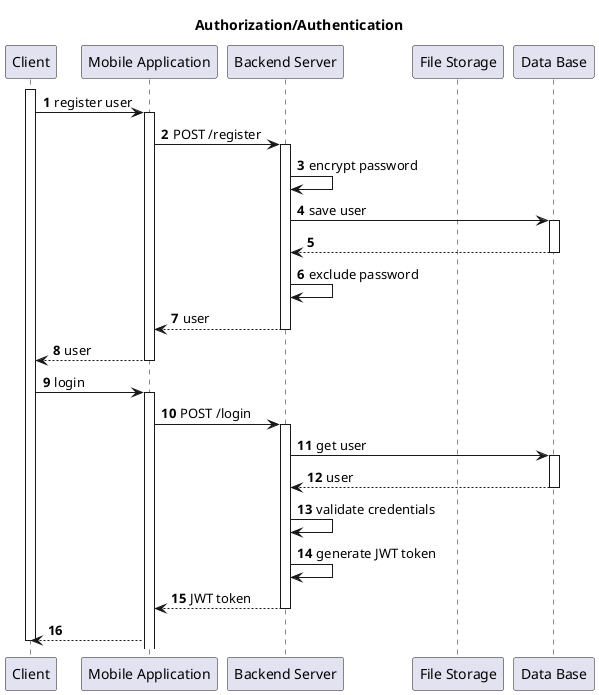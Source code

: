@startuml

title Authorization/Authentication

autonumber

participant Client as client
participant "Mobile Application" as app
participant "Backend Server" as server
participant "File Storage" as fileStorage
participant "Data Base" as db

activate client
client -> app: register user
activate app
app -> server: POST /register
activate server
server -> server: encrypt password
server -> db: save user
activate db
db --> server
deactivate db
server -> server: exclude password
server --> app: user
deactivate server
app --> client: user
deactivate app

client -> app: login
activate app
app -> server: POST /login
activate server
server -> db: get user
activate db
db --> server: user
deactivate db
server -> server: validate credentials
server -> server: generate JWT token
server --> app: JWT token
deactivate server
app --> client
deactivate client

@enduml